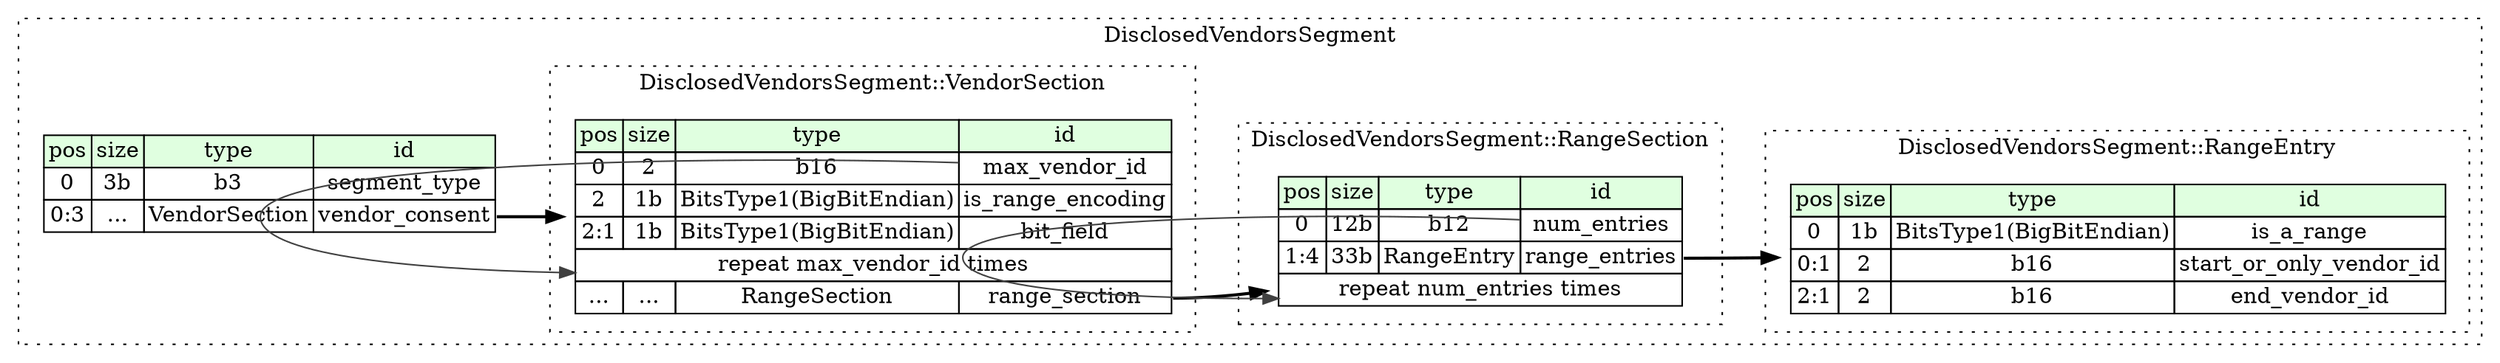 digraph {
	rankdir=LR;
	node [shape=plaintext];
	subgraph cluster__disclosed_vendors_segment {
		label="DisclosedVendorsSegment";
		graph[style=dotted];

		disclosed_vendors_segment__seq [label=<<TABLE BORDER="0" CELLBORDER="1" CELLSPACING="0">
			<TR><TD BGCOLOR="#E0FFE0">pos</TD><TD BGCOLOR="#E0FFE0">size</TD><TD BGCOLOR="#E0FFE0">type</TD><TD BGCOLOR="#E0FFE0">id</TD></TR>
			<TR><TD PORT="segment_type_pos">0</TD><TD PORT="segment_type_size">3b</TD><TD>b3</TD><TD PORT="segment_type_type">segment_type</TD></TR>
			<TR><TD PORT="vendor_consent_pos">0:3</TD><TD PORT="vendor_consent_size">...</TD><TD>VendorSection</TD><TD PORT="vendor_consent_type">vendor_consent</TD></TR>
		</TABLE>>];
		subgraph cluster__vendor_section {
			label="DisclosedVendorsSegment::VendorSection";
			graph[style=dotted];

			vendor_section__seq [label=<<TABLE BORDER="0" CELLBORDER="1" CELLSPACING="0">
				<TR><TD BGCOLOR="#E0FFE0">pos</TD><TD BGCOLOR="#E0FFE0">size</TD><TD BGCOLOR="#E0FFE0">type</TD><TD BGCOLOR="#E0FFE0">id</TD></TR>
				<TR><TD PORT="max_vendor_id_pos">0</TD><TD PORT="max_vendor_id_size">2</TD><TD>b16</TD><TD PORT="max_vendor_id_type">max_vendor_id</TD></TR>
				<TR><TD PORT="is_range_encoding_pos">2</TD><TD PORT="is_range_encoding_size">1b</TD><TD>BitsType1(BigBitEndian)</TD><TD PORT="is_range_encoding_type">is_range_encoding</TD></TR>
				<TR><TD PORT="bit_field_pos">2:1</TD><TD PORT="bit_field_size">1b</TD><TD>BitsType1(BigBitEndian)</TD><TD PORT="bit_field_type">bit_field</TD></TR>
				<TR><TD COLSPAN="4" PORT="bit_field__repeat">repeat max_vendor_id times</TD></TR>
				<TR><TD PORT="range_section_pos">...</TD><TD PORT="range_section_size">...</TD><TD>RangeSection</TD><TD PORT="range_section_type">range_section</TD></TR>
			</TABLE>>];
		}
		subgraph cluster__range_section {
			label="DisclosedVendorsSegment::RangeSection";
			graph[style=dotted];

			range_section__seq [label=<<TABLE BORDER="0" CELLBORDER="1" CELLSPACING="0">
				<TR><TD BGCOLOR="#E0FFE0">pos</TD><TD BGCOLOR="#E0FFE0">size</TD><TD BGCOLOR="#E0FFE0">type</TD><TD BGCOLOR="#E0FFE0">id</TD></TR>
				<TR><TD PORT="num_entries_pos">0</TD><TD PORT="num_entries_size">12b</TD><TD>b12</TD><TD PORT="num_entries_type">num_entries</TD></TR>
				<TR><TD PORT="range_entries_pos">1:4</TD><TD PORT="range_entries_size">33b</TD><TD>RangeEntry</TD><TD PORT="range_entries_type">range_entries</TD></TR>
				<TR><TD COLSPAN="4" PORT="range_entries__repeat">repeat num_entries times</TD></TR>
			</TABLE>>];
		}
		subgraph cluster__range_entry {
			label="DisclosedVendorsSegment::RangeEntry";
			graph[style=dotted];

			range_entry__seq [label=<<TABLE BORDER="0" CELLBORDER="1" CELLSPACING="0">
				<TR><TD BGCOLOR="#E0FFE0">pos</TD><TD BGCOLOR="#E0FFE0">size</TD><TD BGCOLOR="#E0FFE0">type</TD><TD BGCOLOR="#E0FFE0">id</TD></TR>
				<TR><TD PORT="is_a_range_pos">0</TD><TD PORT="is_a_range_size">1b</TD><TD>BitsType1(BigBitEndian)</TD><TD PORT="is_a_range_type">is_a_range</TD></TR>
				<TR><TD PORT="start_or_only_vendor_id_pos">0:1</TD><TD PORT="start_or_only_vendor_id_size">2</TD><TD>b16</TD><TD PORT="start_or_only_vendor_id_type">start_or_only_vendor_id</TD></TR>
				<TR><TD PORT="end_vendor_id_pos">2:1</TD><TD PORT="end_vendor_id_size">2</TD><TD>b16</TD><TD PORT="end_vendor_id_type">end_vendor_id</TD></TR>
			</TABLE>>];
		}
	}
	disclosed_vendors_segment__seq:vendor_consent_type -> vendor_section__seq [style=bold];
	vendor_section__seq:max_vendor_id_type -> vendor_section__seq:bit_field__repeat [color="#404040"];
	vendor_section__seq:range_section_type -> range_section__seq [style=bold];
	range_section__seq:range_entries_type -> range_entry__seq [style=bold];
	range_section__seq:num_entries_type -> range_section__seq:range_entries__repeat [color="#404040"];
}
